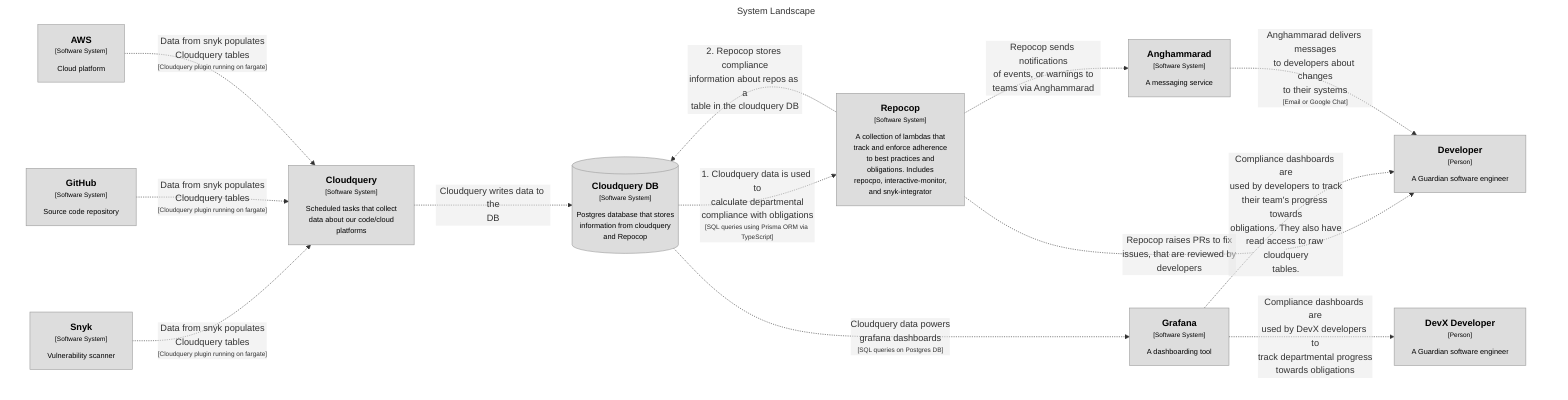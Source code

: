 graph TB
  linkStyle default fill:#ffffff

  subgraph diagram ["System Landscape"]
    style diagram fill:#ffffff,stroke:#ffffff

    1["<div style='font-weight: bold'>Developer</div><div style='font-size: 70%; margin-top: 0px'>[Person]</div><div style='font-size: 80%; margin-top:10px'>A Guardian software engineer</div>"]
    style 1 fill:#dddddd,stroke:#9a9a9a,color:#000000
    10["<div style='font-weight: bold'>Anghammarad</div><div style='font-size: 70%; margin-top: 0px'>[Software System]</div><div style='font-size: 80%; margin-top:10px'>A messaging service</div>"]
    style 10 fill:#dddddd,stroke:#9a9a9a,color:#000000
    2["<div style='font-weight: bold'>DevX Developer</div><div style='font-size: 70%; margin-top: 0px'>[Person]</div><div style='font-size: 80%; margin-top:10px'>A Guardian software engineer</div>"]
    style 2 fill:#dddddd,stroke:#9a9a9a,color:#000000
    3["<div style='font-weight: bold'>Cloudquery</div><div style='font-size: 70%; margin-top: 0px'>[Software System]</div><div style='font-size: 80%; margin-top:10px'>Scheduled tasks that collect<br />data about our code/cloud<br />platforms</div>"]
    style 3 fill:#dddddd,stroke:#9a9a9a,color:#000000
    4[("<div style='font-weight: bold'>Cloudquery DB</div><div style='font-size: 70%; margin-top: 0px'>[Software System]</div><div style='font-size: 80%; margin-top:10px'>Postgres database that stores<br />information from cloudquery<br />and Repocop</div>")]
    style 4 fill:#dddddd,stroke:#9a9a9a,color:#000000
    5["<div style='font-weight: bold'>GitHub</div><div style='font-size: 70%; margin-top: 0px'>[Software System]</div><div style='font-size: 80%; margin-top:10px'>Source code repository</div>"]
    style 5 fill:#dddddd,stroke:#9a9a9a,color:#000000
    6["<div style='font-weight: bold'>Snyk</div><div style='font-size: 70%; margin-top: 0px'>[Software System]</div><div style='font-size: 80%; margin-top:10px'>Vulnerability scanner</div>"]
    style 6 fill:#dddddd,stroke:#9a9a9a,color:#000000
    7["<div style='font-weight: bold'>AWS</div><div style='font-size: 70%; margin-top: 0px'>[Software System]</div><div style='font-size: 80%; margin-top:10px'>Cloud platform</div>"]
    style 7 fill:#dddddd,stroke:#9a9a9a,color:#000000
    8["<div style='font-weight: bold'>Repocop</div><div style='font-size: 70%; margin-top: 0px'>[Software System]</div><div style='font-size: 80%; margin-top:10px'>A collection of lambdas that<br />track and enforce adherence<br />to best practices and<br />obligations. Includes<br />repocpo, interactive-monitor,<br />and snyk-integrator</div>"]
    style 8 fill:#dddddd,stroke:#9a9a9a,color:#000000
    9["<div style='font-weight: bold'>Grafana</div><div style='font-size: 70%; margin-top: 0px'>[Software System]</div><div style='font-size: 80%; margin-top:10px'>A dashboarding tool</div>"]
    style 9 fill:#dddddd,stroke:#9a9a9a,color:#000000

    6-. "<div>Data from snyk populates<br />Cloudquery tables</div><div style='font-size: 70%'>[Cloudquery plugin running on fargate]</div>" .->3
    5-. "<div>Data from snyk populates<br />Cloudquery tables</div><div style='font-size: 70%'>[Cloudquery plugin running on fargate]</div>" .->3
    7-. "<div>Data from snyk populates<br />Cloudquery tables</div><div style='font-size: 70%'>[Cloudquery plugin running on fargate]</div>" .->3
    3-. "<div>Cloudquery writes data to the<br />DB</div><div style='font-size: 70%'></div>" .->4
    4-. "<div>1. Cloudquery data is used to<br />calculate departmental<br />compliance with obligations</div><div style='font-size: 70%'>[SQL queries using Prisma ORM via TypeScript]</div>" .->8
    8-. "<div>2. Repocop stores compliance<br />information about repos as a<br />table in the cloudquery DB</div><div style='font-size: 70%'></div>" .->4
    4-. "<div>Cloudquery data powers<br />grafana dashboards</div><div style='font-size: 70%'>[SQL queries on Postgres DB]</div>" .->9
    8-. "<div>Repocop raises PRs to fix<br />issues, that are reviewed by<br />developers</div><div style='font-size: 70%'></div>" .->1
    9-. "<div>Compliance dashboards are<br />used by DevX developers to<br />track departmental progress<br />towards obligations</div><div style='font-size: 70%'></div>" .->2
    9-. "<div>Compliance dashboards are<br />used by developers to track<br />their team's progress towards<br />obligations. They also have<br />read access to raw cloudquery<br />tables.</div><div style='font-size: 70%'></div>" .->1
    8-. "<div>Repocop sends notifications<br />of events, or warnings to<br />teams via Anghammarad</div><div style='font-size: 70%'></div>" .->10
    10-. "<div>Anghammarad delivers messages<br />to developers about changes<br />to their systems</div><div style='font-size: 70%'>[Email or Google Chat]</div>" .->1
  end